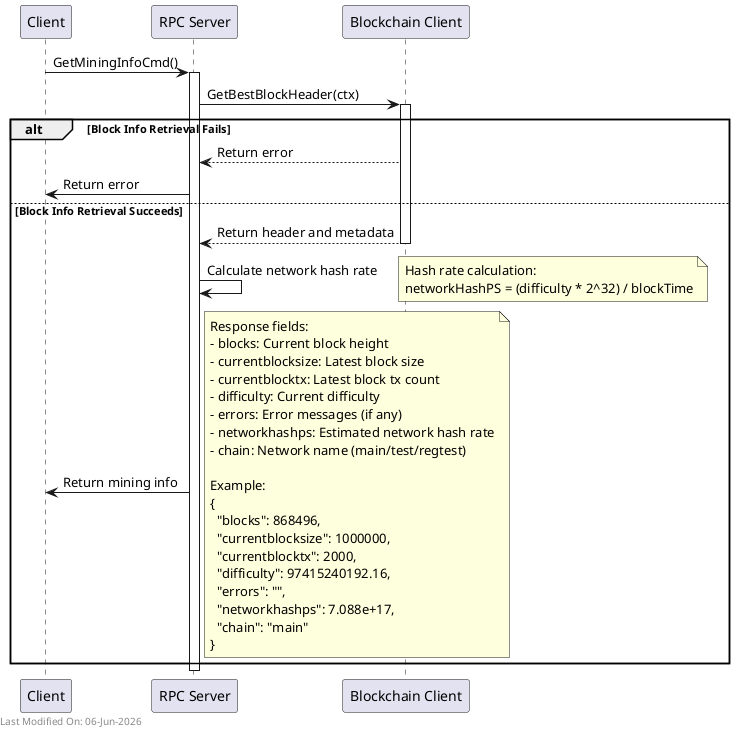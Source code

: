 @startuml
participant Client
participant "RPC Server" as RPC
participant "Blockchain Client" as Blockchain

Client -> RPC : GetMiningInfoCmd()
activate RPC



RPC -> Blockchain : GetBestBlockHeader(ctx)
activate Blockchain

alt Block Info Retrieval Fails
    Blockchain --> RPC : Return error
    RPC -> Client : Return error
else Block Info Retrieval Succeeds
    Blockchain --> RPC : Return header and metadata
    deactivate Blockchain

    RPC -> RPC : Calculate network hash rate
    note right
        Hash rate calculation:
        networkHashPS = (difficulty * 2^32) / blockTime
    end note

    RPC -> Client : Return mining info
    note right
        Response fields:
        - blocks: Current block height
        - currentblocksize: Latest block size
        - currentblocktx: Latest block tx count
        - difficulty: Current difficulty
        - errors: Error messages (if any)
        - networkhashps: Estimated network hash rate
        - chain: Network name (main/test/regtest)

        Example:
        {
          "blocks": 868496,
          "currentblocksize": 1000000,
          "currentblocktx": 2000,
          "difficulty": 97415240192.16,
          "errors": "",
          "networkhashps": 7.088e+17,
          "chain": "main"
        }
    end note
end

deactivate RPC

left footer Last Modified On: %date("dd-MMM-yyyy")
@enduml
